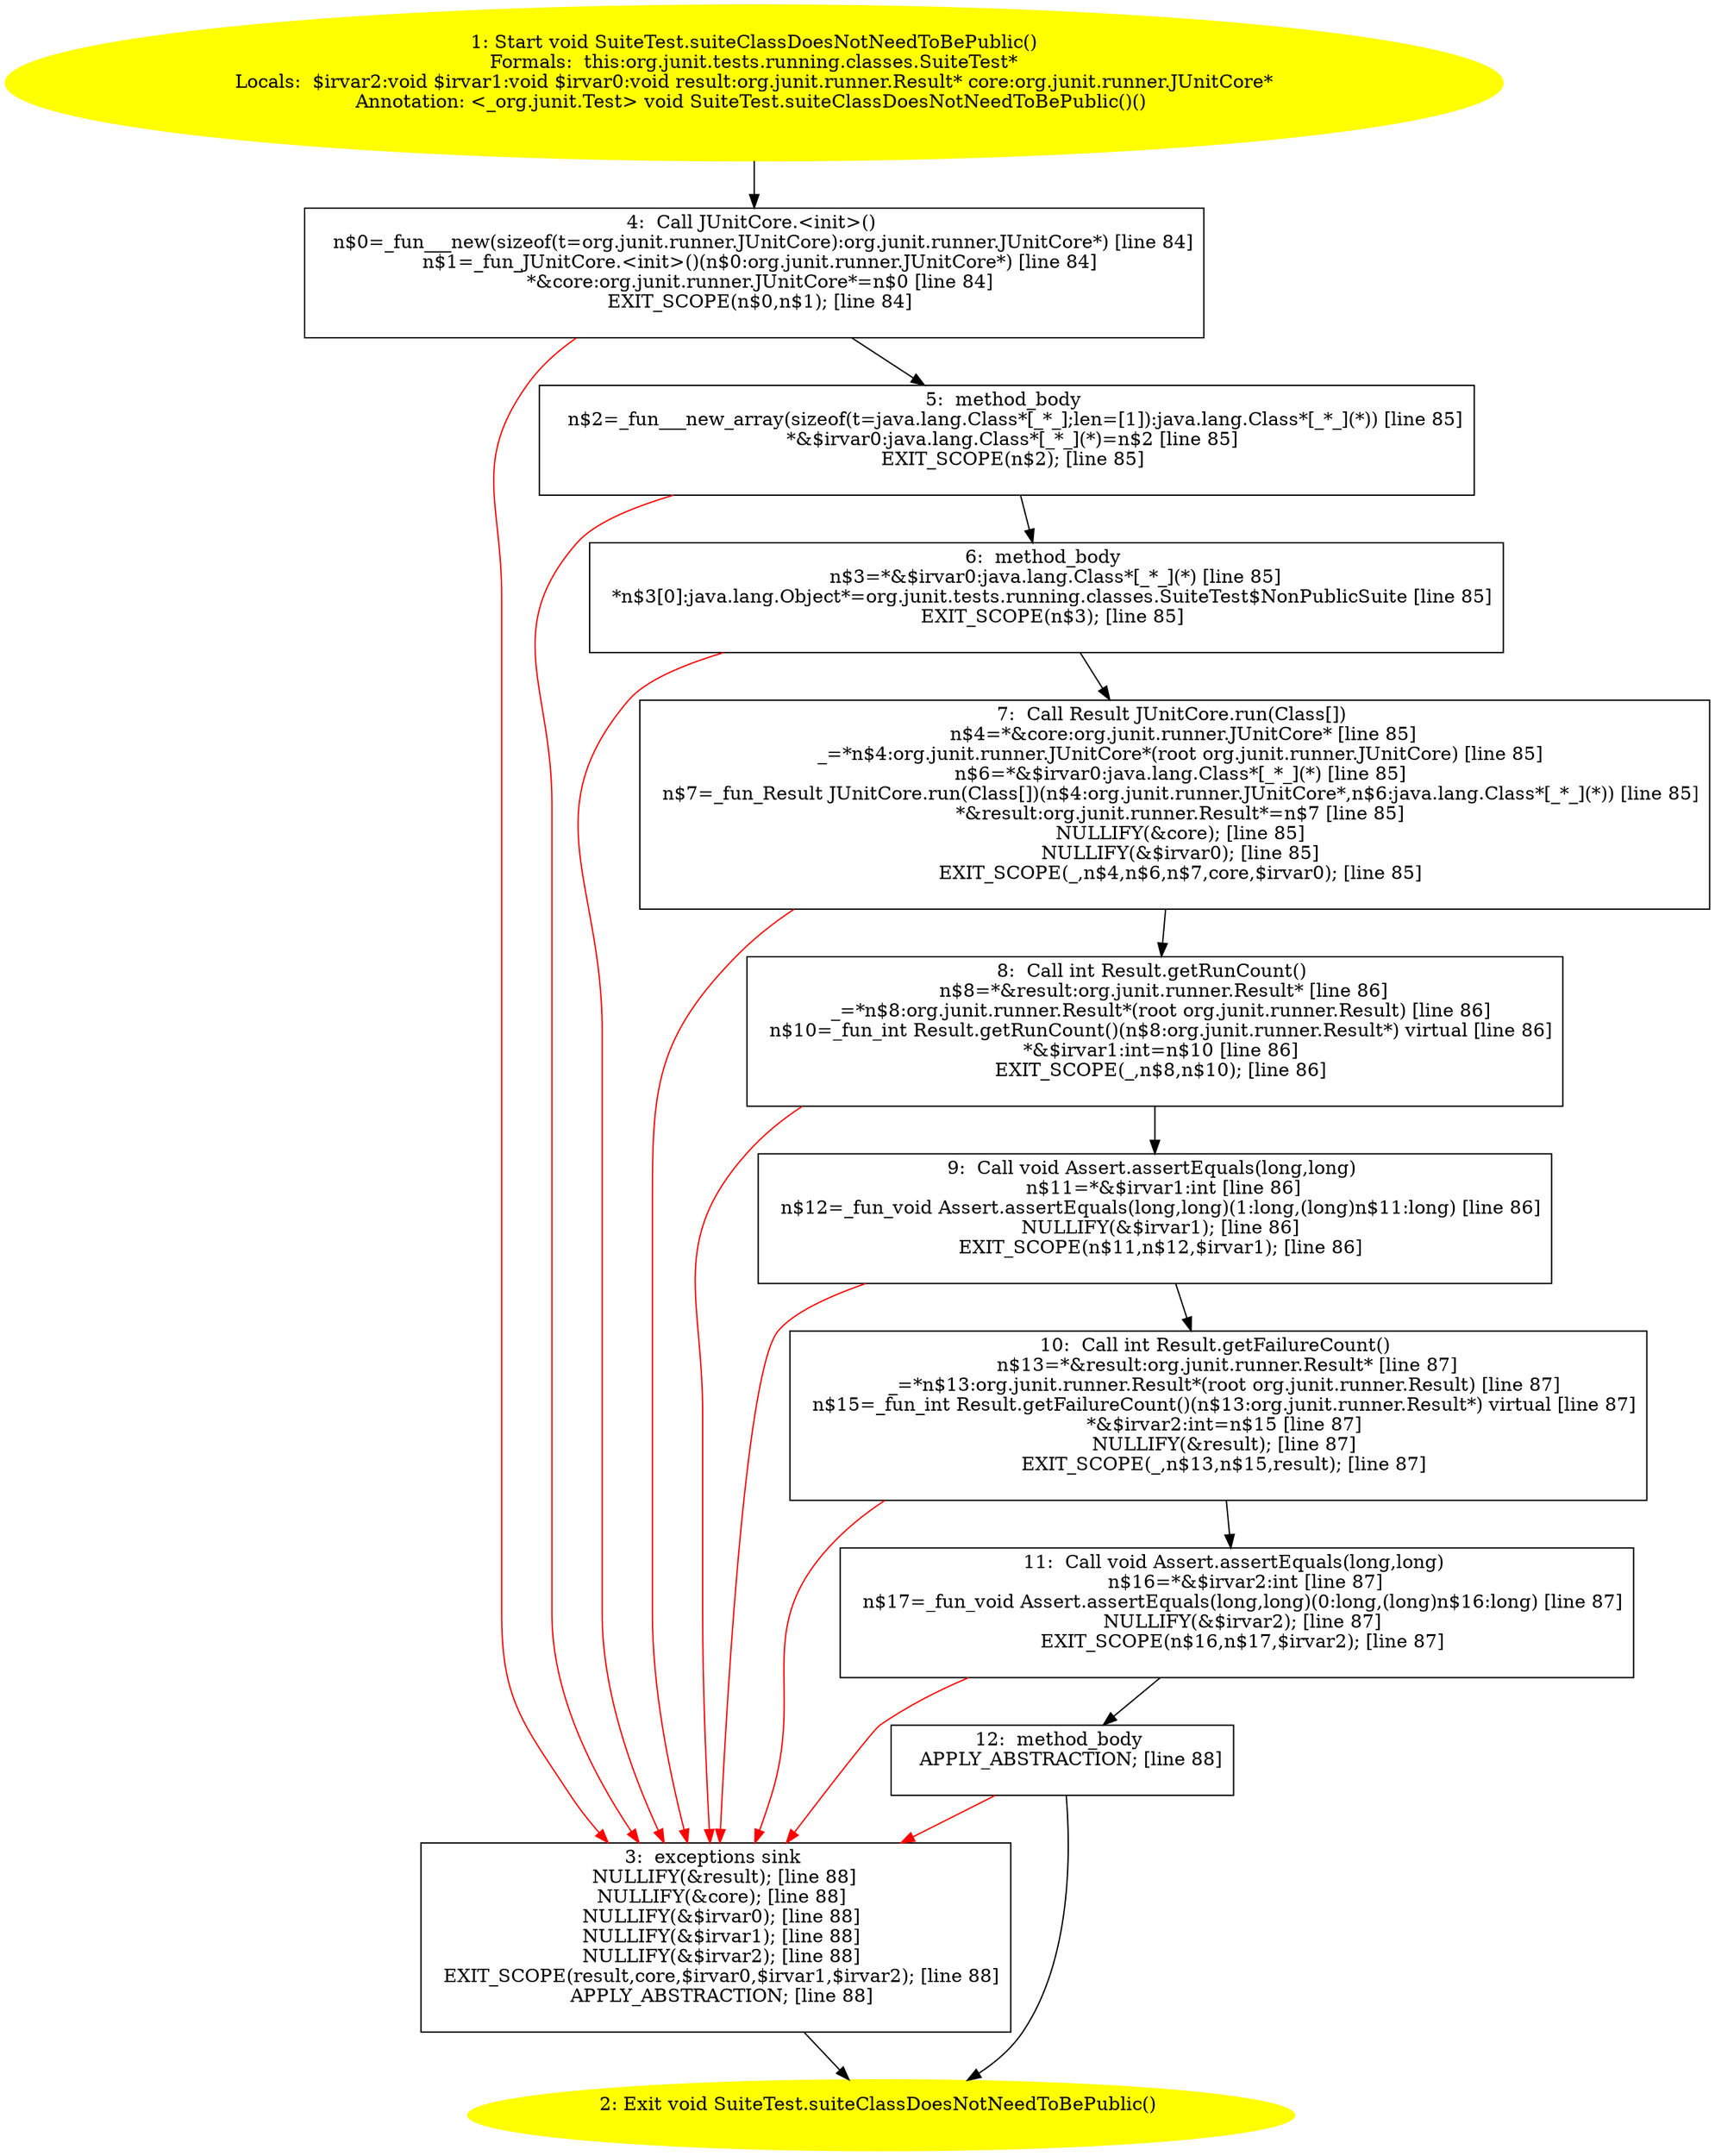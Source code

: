 /* @generated */
digraph cfg {
"org.junit.tests.running.classes.SuiteTest.suiteClassDoesNotNeedToBePublic():void.ba13b0a03b8a5408a1fb4df6e69b068a_1" [label="1: Start void SuiteTest.suiteClassDoesNotNeedToBePublic()\nFormals:  this:org.junit.tests.running.classes.SuiteTest*\nLocals:  $irvar2:void $irvar1:void $irvar0:void result:org.junit.runner.Result* core:org.junit.runner.JUnitCore*\nAnnotation: <_org.junit.Test> void SuiteTest.suiteClassDoesNotNeedToBePublic()() \n  " color=yellow style=filled]
	

	 "org.junit.tests.running.classes.SuiteTest.suiteClassDoesNotNeedToBePublic():void.ba13b0a03b8a5408a1fb4df6e69b068a_1" -> "org.junit.tests.running.classes.SuiteTest.suiteClassDoesNotNeedToBePublic():void.ba13b0a03b8a5408a1fb4df6e69b068a_4" ;
"org.junit.tests.running.classes.SuiteTest.suiteClassDoesNotNeedToBePublic():void.ba13b0a03b8a5408a1fb4df6e69b068a_2" [label="2: Exit void SuiteTest.suiteClassDoesNotNeedToBePublic() \n  " color=yellow style=filled]
	

"org.junit.tests.running.classes.SuiteTest.suiteClassDoesNotNeedToBePublic():void.ba13b0a03b8a5408a1fb4df6e69b068a_3" [label="3:  exceptions sink \n   NULLIFY(&result); [line 88]\n  NULLIFY(&core); [line 88]\n  NULLIFY(&$irvar0); [line 88]\n  NULLIFY(&$irvar1); [line 88]\n  NULLIFY(&$irvar2); [line 88]\n  EXIT_SCOPE(result,core,$irvar0,$irvar1,$irvar2); [line 88]\n  APPLY_ABSTRACTION; [line 88]\n " shape="box"]
	

	 "org.junit.tests.running.classes.SuiteTest.suiteClassDoesNotNeedToBePublic():void.ba13b0a03b8a5408a1fb4df6e69b068a_3" -> "org.junit.tests.running.classes.SuiteTest.suiteClassDoesNotNeedToBePublic():void.ba13b0a03b8a5408a1fb4df6e69b068a_2" ;
"org.junit.tests.running.classes.SuiteTest.suiteClassDoesNotNeedToBePublic():void.ba13b0a03b8a5408a1fb4df6e69b068a_4" [label="4:  Call JUnitCore.<init>() \n   n$0=_fun___new(sizeof(t=org.junit.runner.JUnitCore):org.junit.runner.JUnitCore*) [line 84]\n  n$1=_fun_JUnitCore.<init>()(n$0:org.junit.runner.JUnitCore*) [line 84]\n  *&core:org.junit.runner.JUnitCore*=n$0 [line 84]\n  EXIT_SCOPE(n$0,n$1); [line 84]\n " shape="box"]
	

	 "org.junit.tests.running.classes.SuiteTest.suiteClassDoesNotNeedToBePublic():void.ba13b0a03b8a5408a1fb4df6e69b068a_4" -> "org.junit.tests.running.classes.SuiteTest.suiteClassDoesNotNeedToBePublic():void.ba13b0a03b8a5408a1fb4df6e69b068a_5" ;
	 "org.junit.tests.running.classes.SuiteTest.suiteClassDoesNotNeedToBePublic():void.ba13b0a03b8a5408a1fb4df6e69b068a_4" -> "org.junit.tests.running.classes.SuiteTest.suiteClassDoesNotNeedToBePublic():void.ba13b0a03b8a5408a1fb4df6e69b068a_3" [color="red" ];
"org.junit.tests.running.classes.SuiteTest.suiteClassDoesNotNeedToBePublic():void.ba13b0a03b8a5408a1fb4df6e69b068a_5" [label="5:  method_body \n   n$2=_fun___new_array(sizeof(t=java.lang.Class*[_*_];len=[1]):java.lang.Class*[_*_](*)) [line 85]\n  *&$irvar0:java.lang.Class*[_*_](*)=n$2 [line 85]\n  EXIT_SCOPE(n$2); [line 85]\n " shape="box"]
	

	 "org.junit.tests.running.classes.SuiteTest.suiteClassDoesNotNeedToBePublic():void.ba13b0a03b8a5408a1fb4df6e69b068a_5" -> "org.junit.tests.running.classes.SuiteTest.suiteClassDoesNotNeedToBePublic():void.ba13b0a03b8a5408a1fb4df6e69b068a_6" ;
	 "org.junit.tests.running.classes.SuiteTest.suiteClassDoesNotNeedToBePublic():void.ba13b0a03b8a5408a1fb4df6e69b068a_5" -> "org.junit.tests.running.classes.SuiteTest.suiteClassDoesNotNeedToBePublic():void.ba13b0a03b8a5408a1fb4df6e69b068a_3" [color="red" ];
"org.junit.tests.running.classes.SuiteTest.suiteClassDoesNotNeedToBePublic():void.ba13b0a03b8a5408a1fb4df6e69b068a_6" [label="6:  method_body \n   n$3=*&$irvar0:java.lang.Class*[_*_](*) [line 85]\n  *n$3[0]:java.lang.Object*=org.junit.tests.running.classes.SuiteTest$NonPublicSuite [line 85]\n  EXIT_SCOPE(n$3); [line 85]\n " shape="box"]
	

	 "org.junit.tests.running.classes.SuiteTest.suiteClassDoesNotNeedToBePublic():void.ba13b0a03b8a5408a1fb4df6e69b068a_6" -> "org.junit.tests.running.classes.SuiteTest.suiteClassDoesNotNeedToBePublic():void.ba13b0a03b8a5408a1fb4df6e69b068a_7" ;
	 "org.junit.tests.running.classes.SuiteTest.suiteClassDoesNotNeedToBePublic():void.ba13b0a03b8a5408a1fb4df6e69b068a_6" -> "org.junit.tests.running.classes.SuiteTest.suiteClassDoesNotNeedToBePublic():void.ba13b0a03b8a5408a1fb4df6e69b068a_3" [color="red" ];
"org.junit.tests.running.classes.SuiteTest.suiteClassDoesNotNeedToBePublic():void.ba13b0a03b8a5408a1fb4df6e69b068a_7" [label="7:  Call Result JUnitCore.run(Class[]) \n   n$4=*&core:org.junit.runner.JUnitCore* [line 85]\n  _=*n$4:org.junit.runner.JUnitCore*(root org.junit.runner.JUnitCore) [line 85]\n  n$6=*&$irvar0:java.lang.Class*[_*_](*) [line 85]\n  n$7=_fun_Result JUnitCore.run(Class[])(n$4:org.junit.runner.JUnitCore*,n$6:java.lang.Class*[_*_](*)) [line 85]\n  *&result:org.junit.runner.Result*=n$7 [line 85]\n  NULLIFY(&core); [line 85]\n  NULLIFY(&$irvar0); [line 85]\n  EXIT_SCOPE(_,n$4,n$6,n$7,core,$irvar0); [line 85]\n " shape="box"]
	

	 "org.junit.tests.running.classes.SuiteTest.suiteClassDoesNotNeedToBePublic():void.ba13b0a03b8a5408a1fb4df6e69b068a_7" -> "org.junit.tests.running.classes.SuiteTest.suiteClassDoesNotNeedToBePublic():void.ba13b0a03b8a5408a1fb4df6e69b068a_8" ;
	 "org.junit.tests.running.classes.SuiteTest.suiteClassDoesNotNeedToBePublic():void.ba13b0a03b8a5408a1fb4df6e69b068a_7" -> "org.junit.tests.running.classes.SuiteTest.suiteClassDoesNotNeedToBePublic():void.ba13b0a03b8a5408a1fb4df6e69b068a_3" [color="red" ];
"org.junit.tests.running.classes.SuiteTest.suiteClassDoesNotNeedToBePublic():void.ba13b0a03b8a5408a1fb4df6e69b068a_8" [label="8:  Call int Result.getRunCount() \n   n$8=*&result:org.junit.runner.Result* [line 86]\n  _=*n$8:org.junit.runner.Result*(root org.junit.runner.Result) [line 86]\n  n$10=_fun_int Result.getRunCount()(n$8:org.junit.runner.Result*) virtual [line 86]\n  *&$irvar1:int=n$10 [line 86]\n  EXIT_SCOPE(_,n$8,n$10); [line 86]\n " shape="box"]
	

	 "org.junit.tests.running.classes.SuiteTest.suiteClassDoesNotNeedToBePublic():void.ba13b0a03b8a5408a1fb4df6e69b068a_8" -> "org.junit.tests.running.classes.SuiteTest.suiteClassDoesNotNeedToBePublic():void.ba13b0a03b8a5408a1fb4df6e69b068a_9" ;
	 "org.junit.tests.running.classes.SuiteTest.suiteClassDoesNotNeedToBePublic():void.ba13b0a03b8a5408a1fb4df6e69b068a_8" -> "org.junit.tests.running.classes.SuiteTest.suiteClassDoesNotNeedToBePublic():void.ba13b0a03b8a5408a1fb4df6e69b068a_3" [color="red" ];
"org.junit.tests.running.classes.SuiteTest.suiteClassDoesNotNeedToBePublic():void.ba13b0a03b8a5408a1fb4df6e69b068a_9" [label="9:  Call void Assert.assertEquals(long,long) \n   n$11=*&$irvar1:int [line 86]\n  n$12=_fun_void Assert.assertEquals(long,long)(1:long,(long)n$11:long) [line 86]\n  NULLIFY(&$irvar1); [line 86]\n  EXIT_SCOPE(n$11,n$12,$irvar1); [line 86]\n " shape="box"]
	

	 "org.junit.tests.running.classes.SuiteTest.suiteClassDoesNotNeedToBePublic():void.ba13b0a03b8a5408a1fb4df6e69b068a_9" -> "org.junit.tests.running.classes.SuiteTest.suiteClassDoesNotNeedToBePublic():void.ba13b0a03b8a5408a1fb4df6e69b068a_10" ;
	 "org.junit.tests.running.classes.SuiteTest.suiteClassDoesNotNeedToBePublic():void.ba13b0a03b8a5408a1fb4df6e69b068a_9" -> "org.junit.tests.running.classes.SuiteTest.suiteClassDoesNotNeedToBePublic():void.ba13b0a03b8a5408a1fb4df6e69b068a_3" [color="red" ];
"org.junit.tests.running.classes.SuiteTest.suiteClassDoesNotNeedToBePublic():void.ba13b0a03b8a5408a1fb4df6e69b068a_10" [label="10:  Call int Result.getFailureCount() \n   n$13=*&result:org.junit.runner.Result* [line 87]\n  _=*n$13:org.junit.runner.Result*(root org.junit.runner.Result) [line 87]\n  n$15=_fun_int Result.getFailureCount()(n$13:org.junit.runner.Result*) virtual [line 87]\n  *&$irvar2:int=n$15 [line 87]\n  NULLIFY(&result); [line 87]\n  EXIT_SCOPE(_,n$13,n$15,result); [line 87]\n " shape="box"]
	

	 "org.junit.tests.running.classes.SuiteTest.suiteClassDoesNotNeedToBePublic():void.ba13b0a03b8a5408a1fb4df6e69b068a_10" -> "org.junit.tests.running.classes.SuiteTest.suiteClassDoesNotNeedToBePublic():void.ba13b0a03b8a5408a1fb4df6e69b068a_11" ;
	 "org.junit.tests.running.classes.SuiteTest.suiteClassDoesNotNeedToBePublic():void.ba13b0a03b8a5408a1fb4df6e69b068a_10" -> "org.junit.tests.running.classes.SuiteTest.suiteClassDoesNotNeedToBePublic():void.ba13b0a03b8a5408a1fb4df6e69b068a_3" [color="red" ];
"org.junit.tests.running.classes.SuiteTest.suiteClassDoesNotNeedToBePublic():void.ba13b0a03b8a5408a1fb4df6e69b068a_11" [label="11:  Call void Assert.assertEquals(long,long) \n   n$16=*&$irvar2:int [line 87]\n  n$17=_fun_void Assert.assertEquals(long,long)(0:long,(long)n$16:long) [line 87]\n  NULLIFY(&$irvar2); [line 87]\n  EXIT_SCOPE(n$16,n$17,$irvar2); [line 87]\n " shape="box"]
	

	 "org.junit.tests.running.classes.SuiteTest.suiteClassDoesNotNeedToBePublic():void.ba13b0a03b8a5408a1fb4df6e69b068a_11" -> "org.junit.tests.running.classes.SuiteTest.suiteClassDoesNotNeedToBePublic():void.ba13b0a03b8a5408a1fb4df6e69b068a_12" ;
	 "org.junit.tests.running.classes.SuiteTest.suiteClassDoesNotNeedToBePublic():void.ba13b0a03b8a5408a1fb4df6e69b068a_11" -> "org.junit.tests.running.classes.SuiteTest.suiteClassDoesNotNeedToBePublic():void.ba13b0a03b8a5408a1fb4df6e69b068a_3" [color="red" ];
"org.junit.tests.running.classes.SuiteTest.suiteClassDoesNotNeedToBePublic():void.ba13b0a03b8a5408a1fb4df6e69b068a_12" [label="12:  method_body \n   APPLY_ABSTRACTION; [line 88]\n " shape="box"]
	

	 "org.junit.tests.running.classes.SuiteTest.suiteClassDoesNotNeedToBePublic():void.ba13b0a03b8a5408a1fb4df6e69b068a_12" -> "org.junit.tests.running.classes.SuiteTest.suiteClassDoesNotNeedToBePublic():void.ba13b0a03b8a5408a1fb4df6e69b068a_2" ;
	 "org.junit.tests.running.classes.SuiteTest.suiteClassDoesNotNeedToBePublic():void.ba13b0a03b8a5408a1fb4df6e69b068a_12" -> "org.junit.tests.running.classes.SuiteTest.suiteClassDoesNotNeedToBePublic():void.ba13b0a03b8a5408a1fb4df6e69b068a_3" [color="red" ];
}
